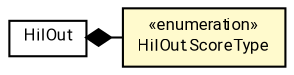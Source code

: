 #!/usr/local/bin/dot
#
# Class diagram 
# Generated by UMLGraph version R5_7_2-60-g0e99a6 (http://www.spinellis.gr/umlgraph/)
#

digraph G {
	graph [fontnames="svg"]
	edge [fontname="Roboto",fontsize=7,labelfontname="Roboto",labelfontsize=7,color="black"];
	node [fontname="Roboto",fontcolor="black",fontsize=8,shape=plaintext,margin=0,width=0,height=0];
	nodesep=0.15;
	ranksep=0.25;
	rankdir=LR;
	// de.lmu.ifi.dbs.elki.algorithm.outlier.distance.HilOut<O extends de.lmu.ifi.dbs.elki.data.NumberVector>
	c5050815 [label=<<table title="de.lmu.ifi.dbs.elki.algorithm.outlier.distance.HilOut" border="0" cellborder="1" cellspacing="0" cellpadding="2" href="HilOut.html" target="_parent">
		<tr><td><table border="0" cellspacing="0" cellpadding="1">
		<tr><td align="center" balign="center"> <font face="Roboto">HilOut</font> </td></tr>
		</table></td></tr>
		</table>>, URL="HilOut.html"];
	// de.lmu.ifi.dbs.elki.algorithm.outlier.distance.HilOut.ScoreType
	c5050816 [label=<<table title="de.lmu.ifi.dbs.elki.algorithm.outlier.distance.HilOut.ScoreType" border="0" cellborder="1" cellspacing="0" cellpadding="2" bgcolor="lemonChiffon" href="HilOut.ScoreType.html" target="_parent">
		<tr><td><table border="0" cellspacing="0" cellpadding="1">
		<tr><td align="center" balign="center"> &#171;enumeration&#187; </td></tr>
		<tr><td align="center" balign="center"> <font face="Roboto">HilOut.ScoreType</font> </td></tr>
		</table></td></tr>
		</table>>, URL="HilOut.ScoreType.html"];
	// de.lmu.ifi.dbs.elki.algorithm.outlier.distance.HilOut<O extends de.lmu.ifi.dbs.elki.data.NumberVector> composed de.lmu.ifi.dbs.elki.algorithm.outlier.distance.HilOut.ScoreType
	c5050815 -> c5050816 [arrowhead=none,arrowtail=diamond,dir=back,weight=6];
}

